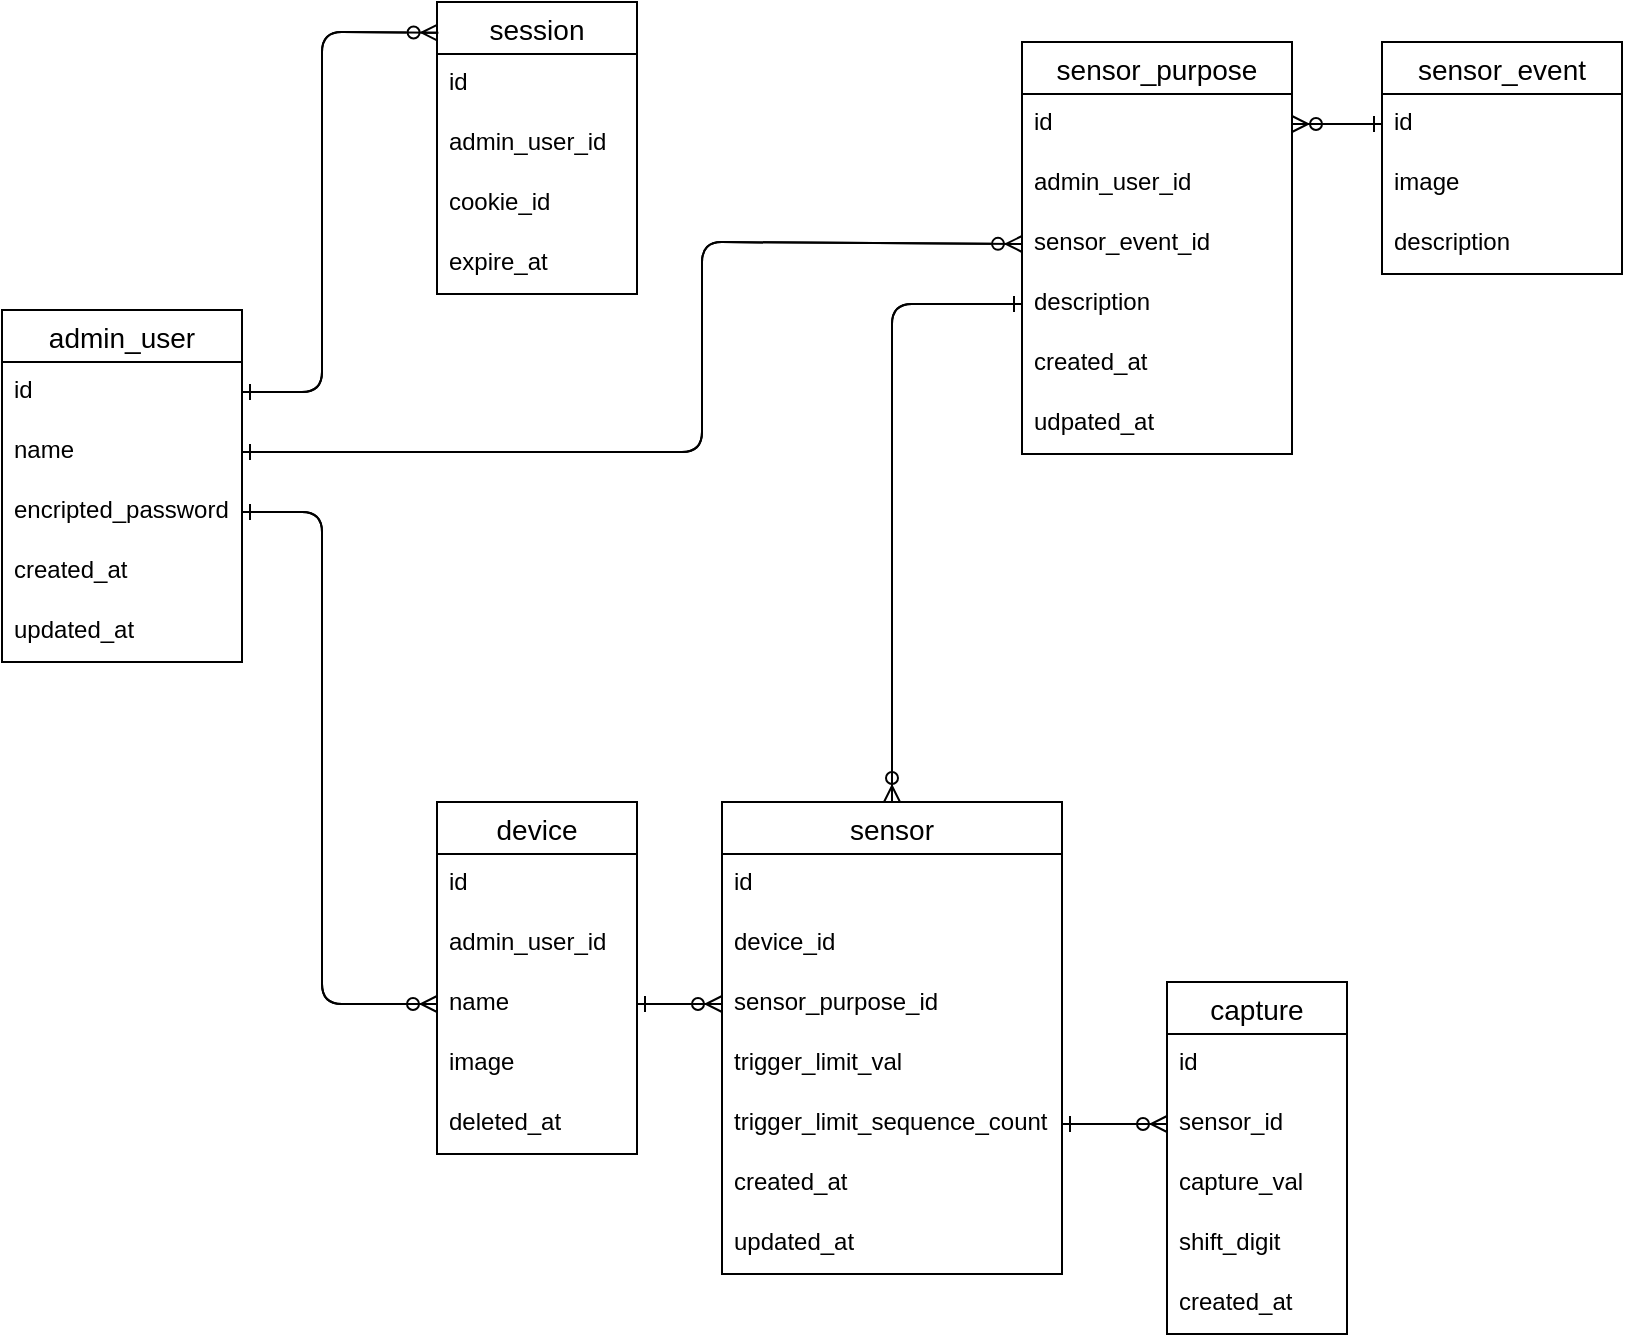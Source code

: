 <mxfile>
    <diagram id="W9ctiZbLAhhsvoLFMwV4" name="Page-1">
        <mxGraphModel dx="646" dy="1541" grid="1" gridSize="10" guides="1" tooltips="1" connect="1" arrows="1" fold="1" page="1" pageScale="1" pageWidth="850" pageHeight="1100" math="0" shadow="0">
            <root>
                <mxCell id="0"/>
                <mxCell id="1" parent="0"/>
                <mxCell id="23" value="admin_user" style="swimlane;fontStyle=0;childLayout=stackLayout;horizontal=1;startSize=26;horizontalStack=0;resizeParent=1;resizeParentMax=0;resizeLast=0;collapsible=1;marginBottom=0;align=center;fontSize=14;" parent="1" vertex="1">
                    <mxGeometry x="190" y="-176" width="120" height="176" as="geometry">
                        <mxRectangle x="410" y="100" width="110" height="30" as="alternateBounds"/>
                    </mxGeometry>
                </mxCell>
                <mxCell id="24" value="id&#10;&#10;" style="text;strokeColor=none;fillColor=none;spacingLeft=4;spacingRight=4;overflow=hidden;rotatable=0;points=[[0,0.5],[1,0.5]];portConstraint=eastwest;fontSize=12;" parent="23" vertex="1">
                    <mxGeometry y="26" width="120" height="30" as="geometry"/>
                </mxCell>
                <mxCell id="25" value="name" style="text;strokeColor=none;fillColor=none;spacingLeft=4;spacingRight=4;overflow=hidden;rotatable=0;points=[[0,0.5],[1,0.5]];portConstraint=eastwest;fontSize=12;" parent="23" vertex="1">
                    <mxGeometry y="56" width="120" height="30" as="geometry"/>
                </mxCell>
                <mxCell id="45" value="encripted_password" style="text;strokeColor=none;fillColor=none;spacingLeft=4;spacingRight=4;overflow=hidden;rotatable=0;points=[[0,0.5],[1,0.5]];portConstraint=eastwest;fontSize=12;" parent="23" vertex="1">
                    <mxGeometry y="86" width="120" height="30" as="geometry"/>
                </mxCell>
                <mxCell id="44" value="created_at" style="text;strokeColor=none;fillColor=none;spacingLeft=4;spacingRight=4;overflow=hidden;rotatable=0;points=[[0,0.5],[1,0.5]];portConstraint=eastwest;fontSize=12;" parent="23" vertex="1">
                    <mxGeometry y="116" width="120" height="30" as="geometry"/>
                </mxCell>
                <mxCell id="43" value="updated_at" style="text;strokeColor=none;fillColor=none;spacingLeft=4;spacingRight=4;overflow=hidden;rotatable=0;points=[[0,0.5],[1,0.5]];portConstraint=eastwest;fontSize=12;" parent="23" vertex="1">
                    <mxGeometry y="146" width="120" height="30" as="geometry"/>
                </mxCell>
                <mxCell id="46" value="device" style="swimlane;fontStyle=0;childLayout=stackLayout;horizontal=1;startSize=26;horizontalStack=0;resizeParent=1;resizeParentMax=0;resizeLast=0;collapsible=1;marginBottom=0;align=center;fontSize=14;" parent="1" vertex="1">
                    <mxGeometry x="407.5" y="70" width="100" height="176" as="geometry">
                        <mxRectangle x="410" y="100" width="110" height="30" as="alternateBounds"/>
                    </mxGeometry>
                </mxCell>
                <mxCell id="47" value="id&#10;&#10;" style="text;strokeColor=none;fillColor=none;spacingLeft=4;spacingRight=4;overflow=hidden;rotatable=0;points=[[0,0.5],[1,0.5]];portConstraint=eastwest;fontSize=12;" parent="46" vertex="1">
                    <mxGeometry y="26" width="100" height="30" as="geometry"/>
                </mxCell>
                <mxCell id="48" value="admin_user_id" style="text;strokeColor=none;fillColor=none;spacingLeft=4;spacingRight=4;overflow=hidden;rotatable=0;points=[[0,0.5],[1,0.5]];portConstraint=eastwest;fontSize=12;" parent="46" vertex="1">
                    <mxGeometry y="56" width="100" height="30" as="geometry"/>
                </mxCell>
                <mxCell id="51" value="name" style="text;strokeColor=none;fillColor=none;spacingLeft=4;spacingRight=4;overflow=hidden;rotatable=0;points=[[0,0.5],[1,0.5]];portConstraint=eastwest;fontSize=12;" parent="46" vertex="1">
                    <mxGeometry y="86" width="100" height="30" as="geometry"/>
                </mxCell>
                <mxCell id="54" value="image" style="text;strokeColor=none;fillColor=none;spacingLeft=4;spacingRight=4;overflow=hidden;rotatable=0;points=[[0,0.5],[1,0.5]];portConstraint=eastwest;fontSize=12;" parent="46" vertex="1">
                    <mxGeometry y="116" width="100" height="30" as="geometry"/>
                </mxCell>
                <mxCell id="56" value="deleted_at" style="text;strokeColor=none;fillColor=none;spacingLeft=4;spacingRight=4;overflow=hidden;rotatable=0;points=[[0,0.5],[1,0.5]];portConstraint=eastwest;fontSize=12;" parent="46" vertex="1">
                    <mxGeometry y="146" width="100" height="30" as="geometry"/>
                </mxCell>
                <mxCell id="57" value="sensor_purpose" style="swimlane;fontStyle=0;childLayout=stackLayout;horizontal=1;startSize=26;horizontalStack=0;resizeParent=1;resizeParentMax=0;resizeLast=0;collapsible=1;marginBottom=0;align=center;fontSize=14;" parent="1" vertex="1">
                    <mxGeometry x="700" y="-310" width="135" height="206" as="geometry">
                        <mxRectangle x="410" y="100" width="110" height="30" as="alternateBounds"/>
                    </mxGeometry>
                </mxCell>
                <mxCell id="58" value="id&#10;&#10;" style="text;strokeColor=none;fillColor=none;spacingLeft=4;spacingRight=4;overflow=hidden;rotatable=0;points=[[0,0.5],[1,0.5]];portConstraint=eastwest;fontSize=12;" parent="57" vertex="1">
                    <mxGeometry y="26" width="135" height="30" as="geometry"/>
                </mxCell>
                <mxCell id="152" value="admin_user_id" style="text;strokeColor=none;fillColor=none;spacingLeft=4;spacingRight=4;overflow=hidden;rotatable=0;points=[[0,0.5],[1,0.5]];portConstraint=eastwest;fontSize=12;" parent="57" vertex="1">
                    <mxGeometry y="56" width="135" height="30" as="geometry"/>
                </mxCell>
                <mxCell id="163" value="sensor_event_id" style="text;strokeColor=none;fillColor=none;spacingLeft=4;spacingRight=4;overflow=hidden;rotatable=0;points=[[0,0.5],[1,0.5]];portConstraint=eastwest;fontSize=12;" parent="57" vertex="1">
                    <mxGeometry y="86" width="135" height="30" as="geometry"/>
                </mxCell>
                <mxCell id="59" value="description" style="text;strokeColor=none;fillColor=none;spacingLeft=4;spacingRight=4;overflow=hidden;rotatable=0;points=[[0,0.5],[1,0.5]];portConstraint=eastwest;fontSize=12;" parent="57" vertex="1">
                    <mxGeometry y="116" width="135" height="30" as="geometry"/>
                </mxCell>
                <mxCell id="60" value="created_at" style="text;strokeColor=none;fillColor=none;spacingLeft=4;spacingRight=4;overflow=hidden;rotatable=0;points=[[0,0.5],[1,0.5]];portConstraint=eastwest;fontSize=12;" parent="57" vertex="1">
                    <mxGeometry y="146" width="135" height="30" as="geometry"/>
                </mxCell>
                <mxCell id="61" value="udpated_at" style="text;strokeColor=none;fillColor=none;spacingLeft=4;spacingRight=4;overflow=hidden;rotatable=0;points=[[0,0.5],[1,0.5]];portConstraint=eastwest;fontSize=12;" parent="57" vertex="1">
                    <mxGeometry y="176" width="135" height="30" as="geometry"/>
                </mxCell>
                <mxCell id="85" value="capture" style="swimlane;fontStyle=0;childLayout=stackLayout;horizontal=1;startSize=26;horizontalStack=0;resizeParent=1;resizeParentMax=0;resizeLast=0;collapsible=1;marginBottom=0;align=center;fontSize=14;" parent="1" vertex="1">
                    <mxGeometry x="772.5" y="160" width="90" height="176" as="geometry">
                        <mxRectangle x="410" y="100" width="110" height="30" as="alternateBounds"/>
                    </mxGeometry>
                </mxCell>
                <mxCell id="87" value="id" style="text;strokeColor=none;fillColor=none;spacingLeft=4;spacingRight=4;overflow=hidden;rotatable=0;points=[[0,0.5],[1,0.5]];portConstraint=eastwest;fontSize=12;" parent="85" vertex="1">
                    <mxGeometry y="26" width="90" height="30" as="geometry"/>
                </mxCell>
                <mxCell id="115" value="sensor_id" style="text;strokeColor=none;fillColor=none;spacingLeft=4;spacingRight=4;overflow=hidden;rotatable=0;points=[[0,0.5],[1,0.5]];portConstraint=eastwest;fontSize=12;" parent="85" vertex="1">
                    <mxGeometry y="56" width="90" height="30" as="geometry"/>
                </mxCell>
                <mxCell id="154" value="capture_val" style="text;strokeColor=none;fillColor=none;spacingLeft=4;spacingRight=4;overflow=hidden;rotatable=0;points=[[0,0.5],[1,0.5]];portConstraint=eastwest;fontSize=12;" parent="85" vertex="1">
                    <mxGeometry y="86" width="90" height="30" as="geometry"/>
                </mxCell>
                <mxCell id="90" value="shift_digit" style="text;strokeColor=none;fillColor=none;spacingLeft=4;spacingRight=4;overflow=hidden;rotatable=0;points=[[0,0.5],[1,0.5]];portConstraint=eastwest;fontSize=12;" parent="85" vertex="1">
                    <mxGeometry y="116" width="90" height="30" as="geometry"/>
                </mxCell>
                <mxCell id="93" value="created_at" style="text;strokeColor=none;fillColor=none;spacingLeft=4;spacingRight=4;overflow=hidden;rotatable=0;points=[[0,0.5],[1,0.5]];portConstraint=eastwest;fontSize=12;" parent="85" vertex="1">
                    <mxGeometry y="146" width="90" height="30" as="geometry"/>
                </mxCell>
                <mxCell id="94" value="sensor" style="swimlane;fontStyle=0;childLayout=stackLayout;horizontal=1;startSize=26;horizontalStack=0;resizeParent=1;resizeParentMax=0;resizeLast=0;collapsible=1;marginBottom=0;align=center;fontSize=14;" parent="1" vertex="1">
                    <mxGeometry x="550" y="70" width="170" height="236" as="geometry">
                        <mxRectangle x="410" y="100" width="110" height="30" as="alternateBounds"/>
                    </mxGeometry>
                </mxCell>
                <mxCell id="95" value="id" style="text;strokeColor=none;fillColor=none;spacingLeft=4;spacingRight=4;overflow=hidden;rotatable=0;points=[[0,0.5],[1,0.5]];portConstraint=eastwest;fontSize=12;" parent="94" vertex="1">
                    <mxGeometry y="26" width="170" height="30" as="geometry"/>
                </mxCell>
                <mxCell id="99" value="device_id" style="text;strokeColor=none;fillColor=none;spacingLeft=4;spacingRight=4;overflow=hidden;rotatable=0;points=[[0,0.5],[1,0.5]];portConstraint=eastwest;fontSize=12;" parent="94" vertex="1">
                    <mxGeometry y="56" width="170" height="30" as="geometry"/>
                </mxCell>
                <mxCell id="98" value="sensor_purpose_id" style="text;strokeColor=none;fillColor=none;spacingLeft=4;spacingRight=4;overflow=hidden;rotatable=0;points=[[0,0.5],[1,0.5]];portConstraint=eastwest;fontSize=12;" parent="94" vertex="1">
                    <mxGeometry y="86" width="170" height="30" as="geometry"/>
                </mxCell>
                <mxCell id="100" value="trigger_limit_val" style="text;strokeColor=none;fillColor=none;spacingLeft=4;spacingRight=4;overflow=hidden;rotatable=0;points=[[0,0.5],[1,0.5]];portConstraint=eastwest;fontSize=12;" parent="94" vertex="1">
                    <mxGeometry y="116" width="170" height="30" as="geometry"/>
                </mxCell>
                <mxCell id="114" value="trigger_limit_sequence_count" style="text;strokeColor=none;fillColor=none;spacingLeft=4;spacingRight=4;overflow=hidden;rotatable=0;points=[[0,0.5],[1,0.5]];portConstraint=eastwest;fontSize=12;" parent="94" vertex="1">
                    <mxGeometry y="146" width="170" height="30" as="geometry"/>
                </mxCell>
                <mxCell id="96" value="created_at" style="text;strokeColor=none;fillColor=none;spacingLeft=4;spacingRight=4;overflow=hidden;rotatable=0;points=[[0,0.5],[1,0.5]];portConstraint=eastwest;fontSize=12;" parent="94" vertex="1">
                    <mxGeometry y="176" width="170" height="30" as="geometry"/>
                </mxCell>
                <mxCell id="97" value="updated_at" style="text;strokeColor=none;fillColor=none;spacingLeft=4;spacingRight=4;overflow=hidden;rotatable=0;points=[[0,0.5],[1,0.5]];portConstraint=eastwest;fontSize=12;" parent="94" vertex="1">
                    <mxGeometry y="206" width="170" height="30" as="geometry"/>
                </mxCell>
                <mxCell id="118" style="html=1;exitX=1;exitY=0.5;exitDx=0;exitDy=0;endArrow=ERzeroToMany;endFill=0;entryX=0;entryY=0.5;entryDx=0;entryDy=0;" parent="1" source="45" target="51" edge="1">
                    <mxGeometry relative="1" as="geometry">
                        <Array as="points">
                            <mxPoint x="350" y="-75"/>
                            <mxPoint x="350" y="171"/>
                        </Array>
                    </mxGeometry>
                </mxCell>
                <mxCell id="120" style="edgeStyle=none;html=1;exitX=0;exitY=0.5;exitDx=0;exitDy=0;startArrow=none;startFill=0;endArrow=ERone;endFill=0;entryX=1;entryY=0.5;entryDx=0;entryDy=0;" parent="1" source="51" target="45" edge="1">
                    <mxGeometry relative="1" as="geometry">
                        <mxPoint x="530" y="151.038" as="targetPoint"/>
                        <Array as="points">
                            <mxPoint x="350" y="171"/>
                            <mxPoint x="350" y="-75"/>
                        </Array>
                    </mxGeometry>
                </mxCell>
                <mxCell id="125" style="edgeStyle=none;html=1;entryX=0;entryY=0.5;entryDx=0;entryDy=0;startArrow=none;startFill=0;endArrow=ERzeroToMany;endFill=0;exitX=1;exitY=0.5;exitDx=0;exitDy=0;" parent="1" source="51" target="98" edge="1">
                    <mxGeometry relative="1" as="geometry">
                        <mxPoint x="730" y="150" as="sourcePoint"/>
                        <mxPoint x="760" y="170" as="targetPoint"/>
                    </mxGeometry>
                </mxCell>
                <mxCell id="126" style="edgeStyle=none;html=1;exitX=0;exitY=0.5;exitDx=0;exitDy=0;entryX=1;entryY=0.5;entryDx=0;entryDy=0;startArrow=none;startFill=0;endArrow=ERone;endFill=0;" parent="1" source="98" target="51" edge="1">
                    <mxGeometry relative="1" as="geometry">
                        <mxPoint x="760" y="170" as="sourcePoint"/>
                        <mxPoint x="760.15" y="120.48" as="targetPoint"/>
                    </mxGeometry>
                </mxCell>
                <mxCell id="127" style="edgeStyle=none;html=1;exitX=1;exitY=0.5;exitDx=0;exitDy=0;startArrow=none;startFill=0;endArrow=ERzeroToMany;endFill=0;entryX=0;entryY=0.5;entryDx=0;entryDy=0;" parent="1" source="114" target="115" edge="1">
                    <mxGeometry relative="1" as="geometry">
                        <mxPoint x="800" y="200.936" as="targetPoint"/>
                    </mxGeometry>
                </mxCell>
                <mxCell id="128" style="edgeStyle=none;html=1;exitX=0;exitY=0.5;exitDx=0;exitDy=0;startArrow=none;startFill=0;endArrow=ERone;endFill=0;entryX=1;entryY=0.5;entryDx=0;entryDy=0;" parent="1" source="115" target="114" edge="1">
                    <mxGeometry relative="1" as="geometry">
                        <mxPoint x="740" y="200.994" as="targetPoint"/>
                    </mxGeometry>
                </mxCell>
                <mxCell id="136" style="edgeStyle=none;html=1;startArrow=none;startFill=0;endArrow=ERzeroToMany;endFill=0;exitX=0;exitY=0.5;exitDx=0;exitDy=0;" parent="1" target="94" edge="1">
                    <mxGeometry relative="1" as="geometry">
                        <mxPoint x="780" y="20.0" as="targetPoint"/>
                        <mxPoint x="700" y="-179" as="sourcePoint"/>
                        <Array as="points">
                            <mxPoint x="635" y="-179"/>
                            <mxPoint x="635" y="1"/>
                        </Array>
                    </mxGeometry>
                </mxCell>
                <mxCell id="137" style="edgeStyle=none;html=1;exitX=0.5;exitY=0;exitDx=0;exitDy=0;startArrow=none;startFill=0;endArrow=ERone;endFill=0;entryX=0;entryY=0.5;entryDx=0;entryDy=0;" parent="1" source="94" edge="1">
                    <mxGeometry relative="1" as="geometry">
                        <mxPoint x="700" y="-179" as="targetPoint"/>
                        <mxPoint x="780" y="20.0" as="sourcePoint"/>
                        <Array as="points">
                            <mxPoint x="635" y="1"/>
                            <mxPoint x="635" y="-179"/>
                        </Array>
                    </mxGeometry>
                </mxCell>
                <mxCell id="138" value="session" style="swimlane;fontStyle=0;childLayout=stackLayout;horizontal=1;startSize=26;horizontalStack=0;resizeParent=1;resizeParentMax=0;resizeLast=0;collapsible=1;marginBottom=0;align=center;fontSize=14;" parent="1" vertex="1">
                    <mxGeometry x="407.5" y="-330" width="100" height="146" as="geometry">
                        <mxRectangle x="410" y="100" width="110" height="30" as="alternateBounds"/>
                    </mxGeometry>
                </mxCell>
                <mxCell id="139" value="id&#10;&#10;" style="text;strokeColor=none;fillColor=none;spacingLeft=4;spacingRight=4;overflow=hidden;rotatable=0;points=[[0,0.5],[1,0.5]];portConstraint=eastwest;fontSize=12;" parent="138" vertex="1">
                    <mxGeometry y="26" width="100" height="30" as="geometry"/>
                </mxCell>
                <mxCell id="140" value="admin_user_id" style="text;strokeColor=none;fillColor=none;spacingLeft=4;spacingRight=4;overflow=hidden;rotatable=0;points=[[0,0.5],[1,0.5]];portConstraint=eastwest;fontSize=12;" parent="138" vertex="1">
                    <mxGeometry y="56" width="100" height="30" as="geometry"/>
                </mxCell>
                <mxCell id="141" value="cookie_id" style="text;strokeColor=none;fillColor=none;spacingLeft=4;spacingRight=4;overflow=hidden;rotatable=0;points=[[0,0.5],[1,0.5]];portConstraint=eastwest;fontSize=12;" parent="138" vertex="1">
                    <mxGeometry y="86" width="100" height="30" as="geometry"/>
                </mxCell>
                <mxCell id="142" value="expire_at" style="text;strokeColor=none;fillColor=none;spacingLeft=4;spacingRight=4;overflow=hidden;rotatable=0;points=[[0,0.5],[1,0.5]];portConstraint=eastwest;fontSize=12;" parent="138" vertex="1">
                    <mxGeometry y="116" width="100" height="30" as="geometry"/>
                </mxCell>
                <mxCell id="146" style="edgeStyle=none;html=1;exitX=1;exitY=0.5;exitDx=0;exitDy=0;startArrow=none;startFill=0;endArrow=ERzeroToMany;endFill=0;entryX=0.003;entryY=0.105;entryDx=0;entryDy=0;entryPerimeter=0;" parent="1" source="24" target="138" edge="1">
                    <mxGeometry relative="1" as="geometry">
                        <mxPoint x="455" y="-229" as="targetPoint"/>
                        <mxPoint x="340" y="-160" as="sourcePoint"/>
                        <Array as="points">
                            <mxPoint x="350" y="-135"/>
                            <mxPoint x="350" y="-285"/>
                            <mxPoint x="350" y="-315"/>
                        </Array>
                    </mxGeometry>
                </mxCell>
                <mxCell id="147" style="edgeStyle=none;html=1;exitX=0.007;exitY=0.105;exitDx=0;exitDy=0;startArrow=none;startFill=0;endArrow=ERone;endFill=0;entryX=1;entryY=0.5;entryDx=0;entryDy=0;exitPerimeter=0;" parent="1" source="138" target="24" edge="1">
                    <mxGeometry relative="1" as="geometry">
                        <mxPoint x="340" y="-160" as="targetPoint"/>
                        <mxPoint x="455" y="-229" as="sourcePoint"/>
                        <Array as="points">
                            <mxPoint x="350" y="-315"/>
                            <mxPoint x="350" y="-135"/>
                        </Array>
                    </mxGeometry>
                </mxCell>
                <mxCell id="150" style="edgeStyle=none;html=1;startArrow=none;startFill=0;endArrow=ERzeroToMany;endFill=0;exitX=1;exitY=0.5;exitDx=0;exitDy=0;entryX=0;entryY=0.5;entryDx=0;entryDy=0;" parent="1" source="25" target="163" edge="1">
                    <mxGeometry relative="1" as="geometry">
                        <mxPoint x="330" y="-100" as="sourcePoint"/>
                        <mxPoint x="700" y="-210" as="targetPoint"/>
                        <Array as="points">
                            <mxPoint x="540" y="-105"/>
                            <mxPoint x="540" y="-210"/>
                        </Array>
                    </mxGeometry>
                </mxCell>
                <mxCell id="151" style="edgeStyle=none;html=1;exitX=0;exitY=0.5;exitDx=0;exitDy=0;entryX=1;entryY=0.5;entryDx=0;entryDy=0;startArrow=none;startFill=0;endArrow=ERone;endFill=0;" parent="1" source="163" target="25" edge="1">
                    <mxGeometry relative="1" as="geometry">
                        <mxPoint x="372.5" y="-100" as="sourcePoint"/>
                        <mxPoint x="330" y="-100" as="targetPoint"/>
                        <Array as="points">
                            <mxPoint x="540" y="-210"/>
                            <mxPoint x="540" y="-105"/>
                        </Array>
                    </mxGeometry>
                </mxCell>
                <mxCell id="155" value="sensor_event" style="swimlane;fontStyle=0;childLayout=stackLayout;horizontal=1;startSize=26;horizontalStack=0;resizeParent=1;resizeParentMax=0;resizeLast=0;collapsible=1;marginBottom=0;align=center;fontSize=14;" parent="1" vertex="1">
                    <mxGeometry x="880" y="-310" width="120" height="116" as="geometry">
                        <mxRectangle x="410" y="100" width="110" height="30" as="alternateBounds"/>
                    </mxGeometry>
                </mxCell>
                <mxCell id="156" value="id" style="text;strokeColor=none;fillColor=none;spacingLeft=4;spacingRight=4;overflow=hidden;rotatable=0;points=[[0,0.5],[1,0.5]];portConstraint=eastwest;fontSize=12;" parent="155" vertex="1">
                    <mxGeometry y="26" width="120" height="30" as="geometry"/>
                </mxCell>
                <mxCell id="157" value="image" style="text;strokeColor=none;fillColor=none;spacingLeft=4;spacingRight=4;overflow=hidden;rotatable=0;points=[[0,0.5],[1,0.5]];portConstraint=eastwest;fontSize=12;" parent="155" vertex="1">
                    <mxGeometry y="56" width="120" height="30" as="geometry"/>
                </mxCell>
                <mxCell id="158" value="description" style="text;strokeColor=none;fillColor=none;spacingLeft=4;spacingRight=4;overflow=hidden;rotatable=0;points=[[0,0.5],[1,0.5]];portConstraint=eastwest;fontSize=12;" parent="155" vertex="1">
                    <mxGeometry y="86" width="120" height="30" as="geometry"/>
                </mxCell>
                <mxCell id="161" style="edgeStyle=none;html=1;startArrow=none;startFill=0;endArrow=ERone;endFill=0;exitX=1;exitY=0.5;exitDx=0;exitDy=0;entryX=0;entryY=0.5;entryDx=0;entryDy=0;" parent="1" source="58" target="156" edge="1">
                    <mxGeometry relative="1" as="geometry">
                        <mxPoint x="972.5" y="-252.53" as="sourcePoint"/>
                        <mxPoint x="870" y="-270" as="targetPoint"/>
                        <Array as="points"/>
                    </mxGeometry>
                </mxCell>
                <mxCell id="162" style="edgeStyle=none;html=1;startArrow=none;startFill=0;endArrow=ERzeroToMany;endFill=0;exitX=0;exitY=0.5;exitDx=0;exitDy=0;entryX=1;entryY=0.5;entryDx=0;entryDy=0;" parent="1" source="156" target="58" edge="1">
                    <mxGeometry relative="1" as="geometry">
                        <mxPoint x="850" y="-280" as="targetPoint"/>
                        <mxPoint x="860" y="-240" as="sourcePoint"/>
                        <Array as="points"/>
                    </mxGeometry>
                </mxCell>
            </root>
        </mxGraphModel>
    </diagram>
</mxfile>